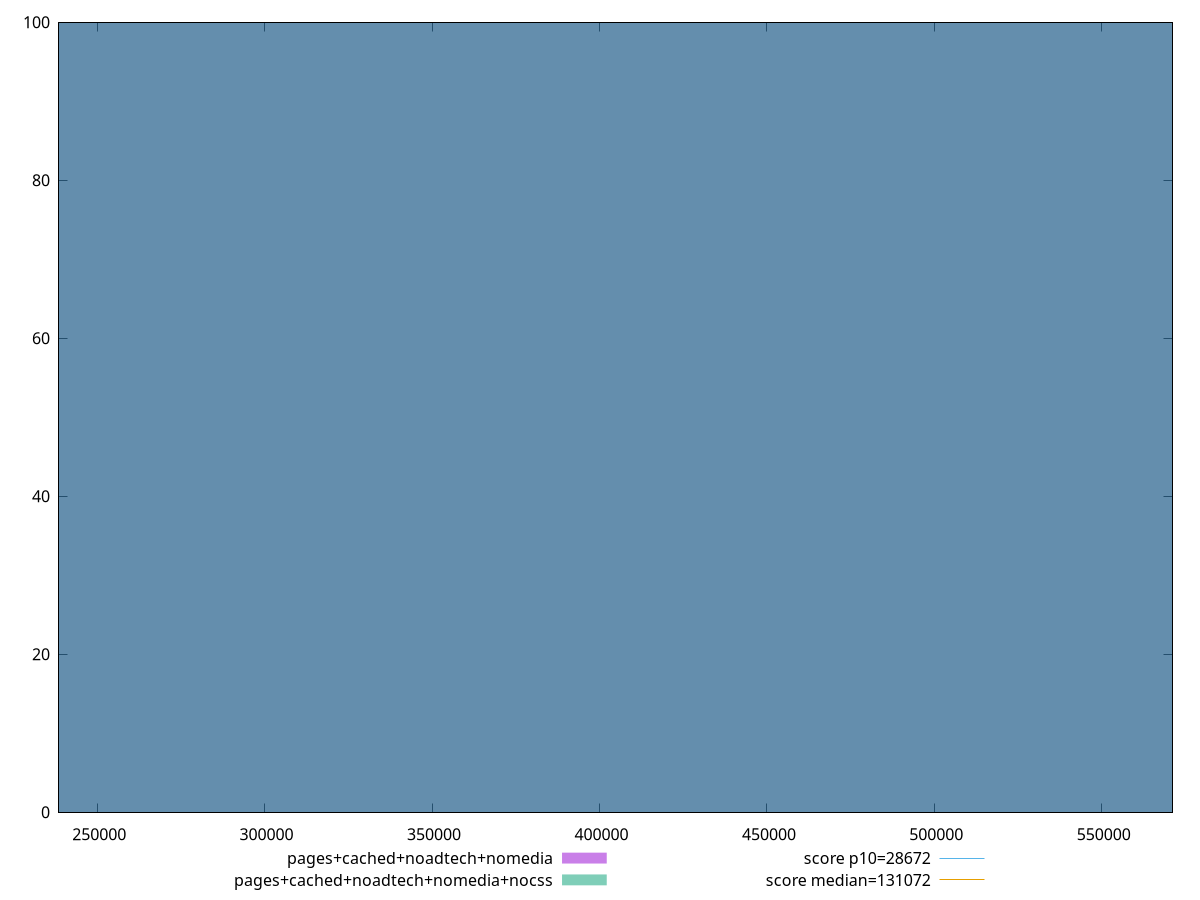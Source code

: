 reset

$pagesCachedNoadtechNomedia <<EOF
387426.35920732026 100
EOF

$pagesCachedNoadtechNomediaNocss <<EOF
387426.35920732026 100
EOF

set key outside below
set boxwidth 387426.35920732026
set xrange [238613.48333333334:571118.9166666666]
set yrange [0:100]
set trange [0:100]
set style fill transparent solid 0.5 noborder

set parametric
set terminal svg size 640, 500 enhanced background rgb 'white'
set output "report_00018_2021-02-10T15-25-16.877Z/uses-long-cache-ttl/comparison/histogram/3_vs_4.svg"

plot $pagesCachedNoadtechNomedia title "pages+cached+noadtech+nomedia" with boxes, \
     $pagesCachedNoadtechNomediaNocss title "pages+cached+noadtech+nomedia+nocss" with boxes, \
     28672,t title "score p10=28672", \
     131072,t title "score median=131072"

reset
